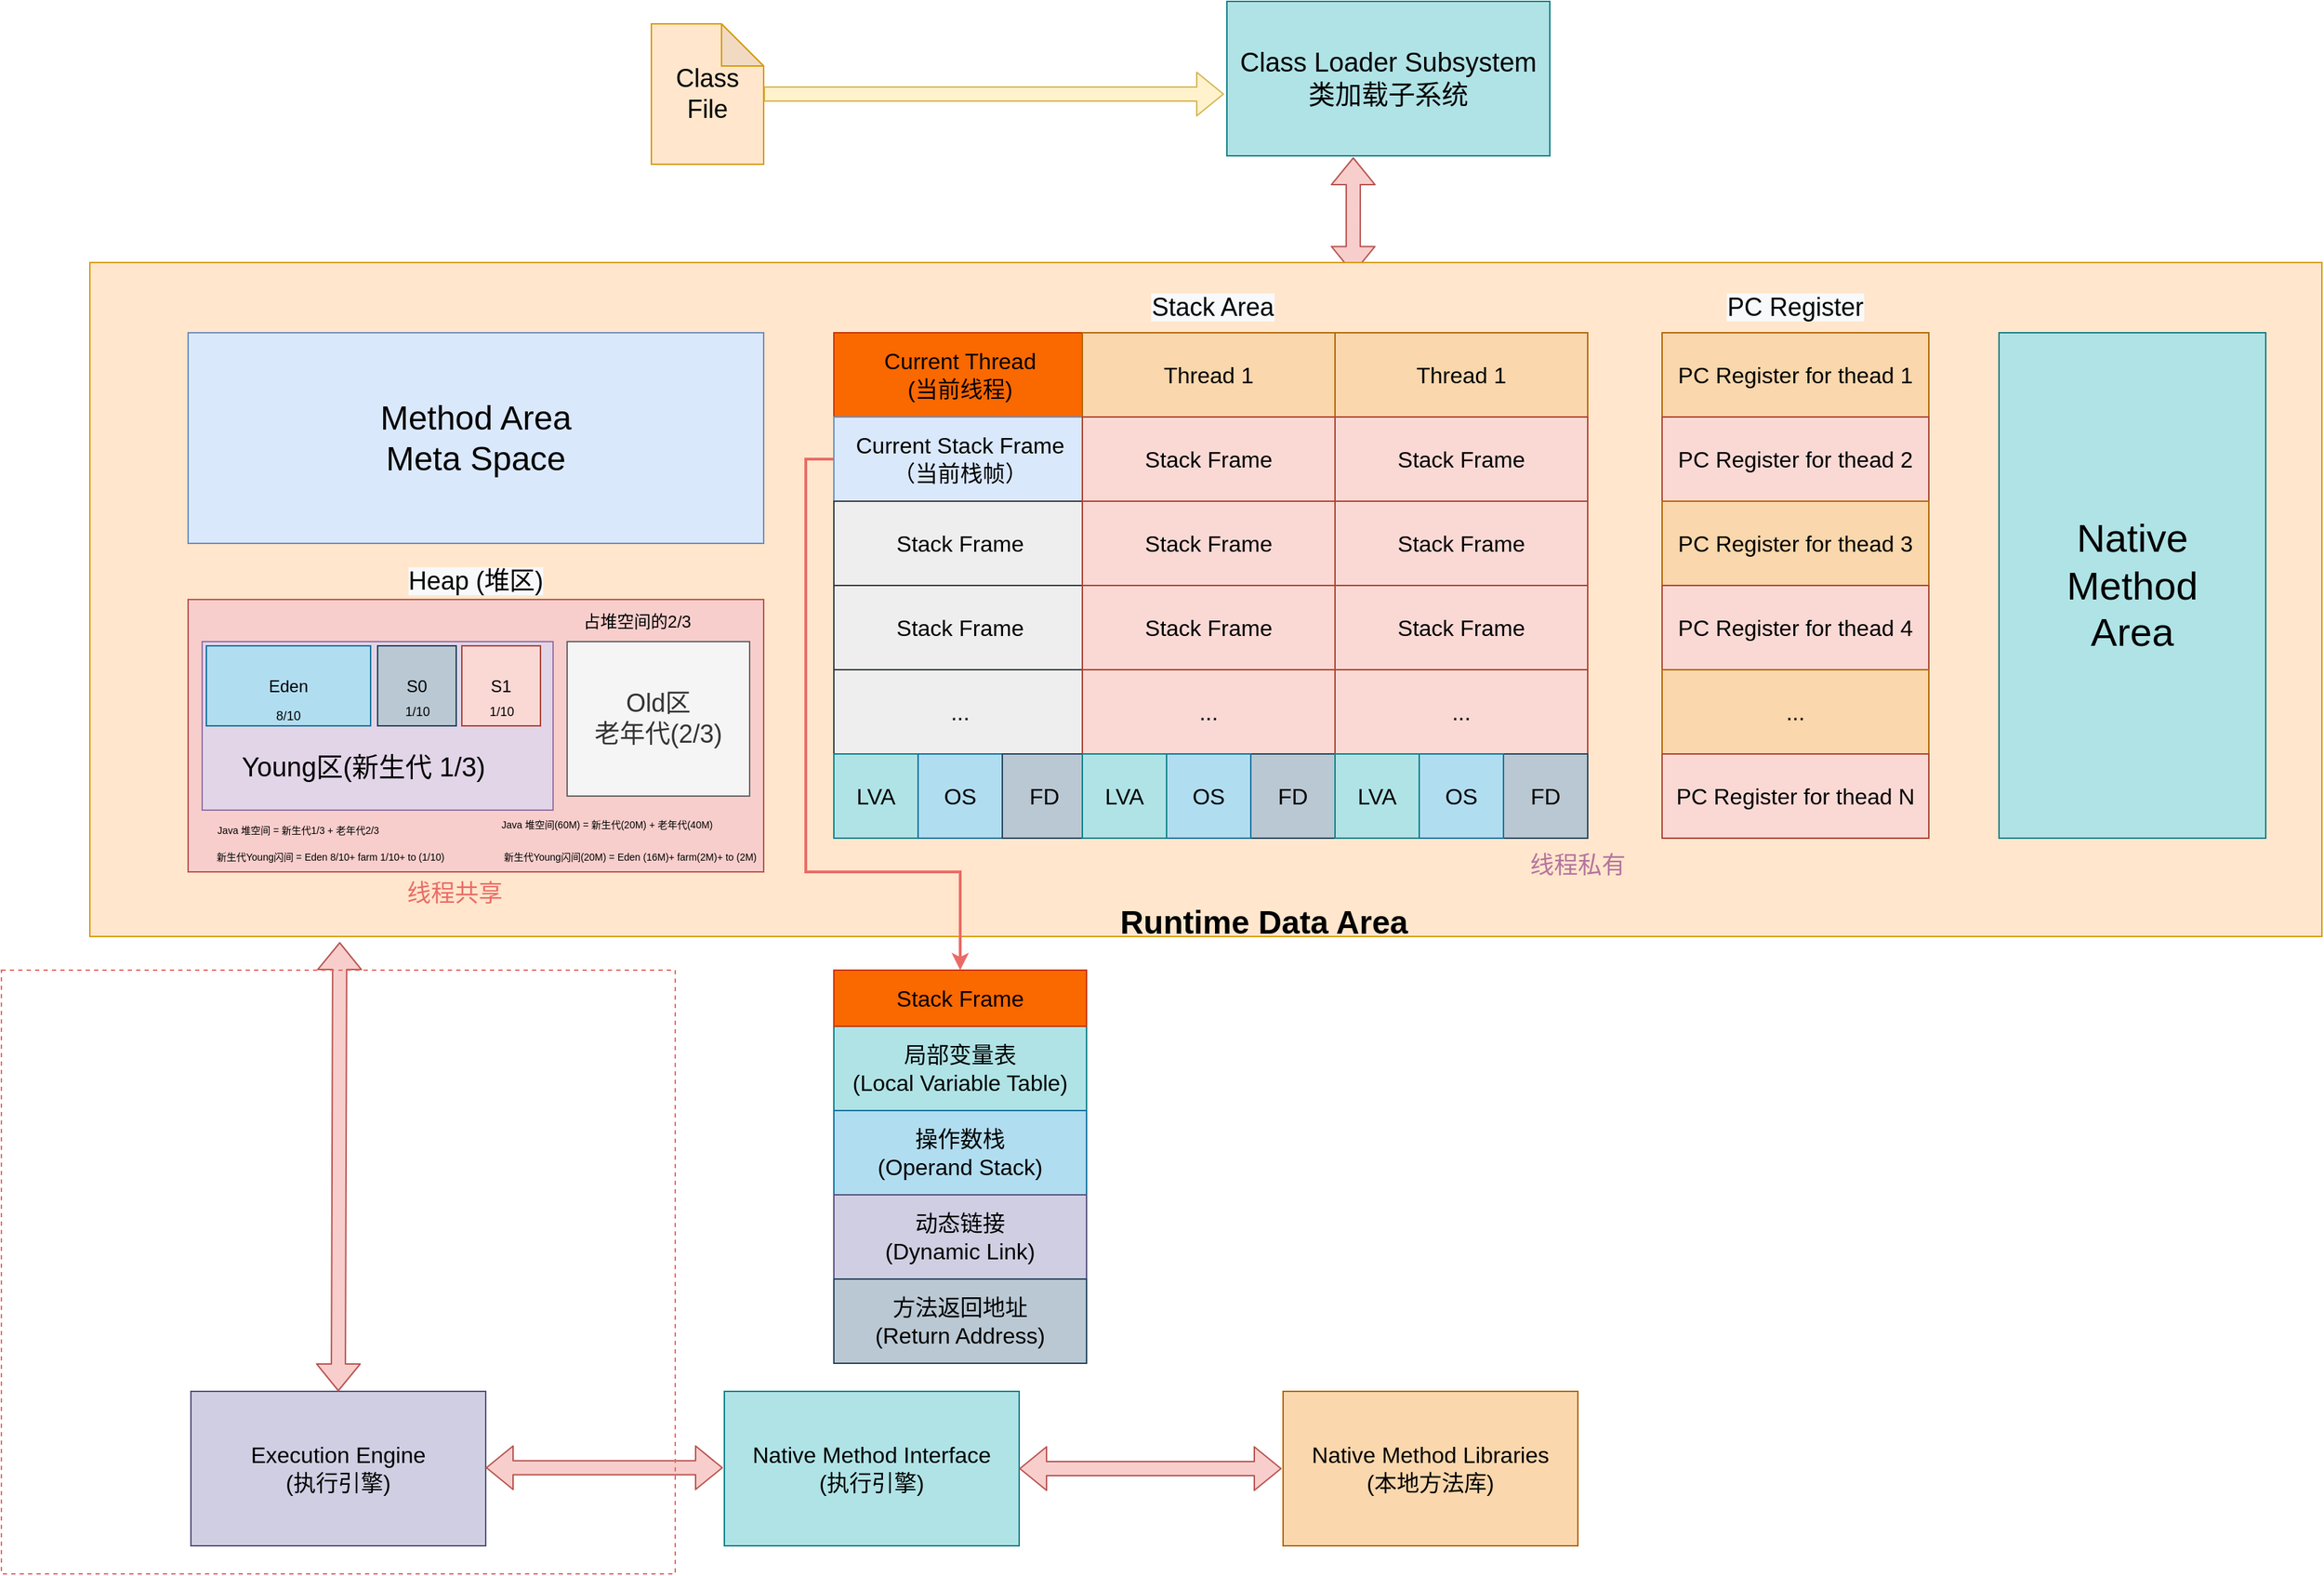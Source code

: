 <mxfile version="14.6.13" type="device"><diagram id="yJU6IhlZ-zc_2RCMP1IZ" name="Page-1"><mxGraphModel dx="841" dy="602" grid="1" gridSize="10" guides="1" tooltips="1" connect="1" arrows="1" fold="1" page="1" pageScale="1" pageWidth="1169" pageHeight="827" math="0" shadow="0"><root><mxCell id="0"/><mxCell id="1" parent="0"/><mxCell id="yia3kkfYFM1mkUQtwNjA-11" value="Class Loader Subsystem&lt;br style=&quot;font-size: 19px;&quot;&gt;类加载子系统" style="rounded=0;whiteSpace=wrap;html=1;fillColor=#b0e3e6;strokeColor=#0e8088;fontSize=19;" parent="1" vertex="1"><mxGeometry x="1150" y="50" width="230" height="110" as="geometry"/></mxCell><mxCell id="yia3kkfYFM1mkUQtwNjA-13" value="" style="shape=flexArrow;endArrow=classic;html=1;fontSize=16;fillColor=#fff2cc;strokeColor=#d6b656;" parent="1" edge="1"><mxGeometry width="50" height="50" relative="1" as="geometry"><mxPoint x="820" y="116" as="sourcePoint"/><mxPoint x="1148" y="116" as="targetPoint"/></mxGeometry></mxCell><mxCell id="yia3kkfYFM1mkUQtwNjA-15" value="Class File" style="shape=note;whiteSpace=wrap;html=1;backgroundOutline=1;darkOpacity=0.05;fontSize=18;fillColor=#ffe6cc;strokeColor=#d79b00;" parent="1" vertex="1"><mxGeometry x="740" y="66" width="80" height="100" as="geometry"/></mxCell><mxCell id="yia3kkfYFM1mkUQtwNjA-16" value="" style="shape=flexArrow;endArrow=classic;startArrow=classic;html=1;fontSize=18;exitX=0.566;exitY=-0.004;exitDx=0;exitDy=0;exitPerimeter=0;fillColor=#f8cecc;strokeColor=#b85450;" parent="1" edge="1"><mxGeometry width="100" height="100" relative="1" as="geometry"><mxPoint x="1239.94" y="244.08" as="sourcePoint"/><mxPoint x="1240" y="161" as="targetPoint"/></mxGeometry></mxCell><mxCell id="yia3kkfYFM1mkUQtwNjA-17" value="Execution Engine&lt;br&gt;(执行引擎)" style="rounded=0;whiteSpace=wrap;html=1;fontSize=16;fillColor=#d0cee2;strokeColor=#56517e;" parent="1" vertex="1"><mxGeometry x="412" y="1040" width="210" height="110" as="geometry"/></mxCell><mxCell id="yia3kkfYFM1mkUQtwNjA-18" value="Native Method Interface&lt;br&gt;(执行引擎)" style="rounded=0;whiteSpace=wrap;html=1;fontSize=16;fillColor=#b0e3e6;strokeColor=#0e8088;" parent="1" vertex="1"><mxGeometry x="792" y="1040" width="210" height="110" as="geometry"/></mxCell><mxCell id="yia3kkfYFM1mkUQtwNjA-19" value="Native Method Libraries&lt;br&gt;(本地方法库)" style="rounded=0;whiteSpace=wrap;html=1;fontSize=16;fillColor=#fad7ac;strokeColor=#b46504;" parent="1" vertex="1"><mxGeometry x="1190" y="1040" width="210" height="110" as="geometry"/></mxCell><mxCell id="yia3kkfYFM1mkUQtwNjA-26" value="" style="shape=flexArrow;endArrow=classic;startArrow=classic;html=1;fontSize=18;fillColor=#f8cecc;strokeColor=#b85450;exitX=0.5;exitY=0;exitDx=0;exitDy=0;" parent="1" source="yia3kkfYFM1mkUQtwNjA-17" edge="1"><mxGeometry width="100" height="100" relative="1" as="geometry"><mxPoint x="518" y="874" as="sourcePoint"/><mxPoint x="518" y="720" as="targetPoint"/></mxGeometry></mxCell><mxCell id="yia3kkfYFM1mkUQtwNjA-27" value="" style="shape=flexArrow;endArrow=classic;startArrow=classic;html=1;fontSize=18;fillColor=#f8cecc;strokeColor=#b85450;" parent="1" edge="1"><mxGeometry width="100" height="100" relative="1" as="geometry"><mxPoint x="622" y="1094.41" as="sourcePoint"/><mxPoint x="791" y="1094.41" as="targetPoint"/></mxGeometry></mxCell><mxCell id="yia3kkfYFM1mkUQtwNjA-29" value="" style="shape=flexArrow;endArrow=classic;startArrow=classic;html=1;fontSize=18;fillColor=#f8cecc;strokeColor=#b85450;exitX=1;exitY=0.5;exitDx=0;exitDy=0;" parent="1" source="yia3kkfYFM1mkUQtwNjA-18" edge="1"><mxGeometry width="100" height="100" relative="1" as="geometry"><mxPoint x="1002" y="1090" as="sourcePoint"/><mxPoint x="1189" y="1095" as="targetPoint"/></mxGeometry></mxCell><mxCell id="KqYRxYt7CmAs5whyDFh6-1" value="" style="rounded=0;whiteSpace=wrap;html=1;fillColor=#ffe6cc;strokeColor=#d79b00;" parent="1" vertex="1"><mxGeometry x="340" y="236" width="1590" height="480" as="geometry"/></mxCell><mxCell id="KqYRxYt7CmAs5whyDFh6-2" value="Runtime Data Area" style="text;html=1;strokeColor=none;fillColor=none;align=center;verticalAlign=middle;whiteSpace=wrap;rounded=0;strokeWidth=4;fontSize=23;fontStyle=1" parent="1" vertex="1"><mxGeometry x="1070" y="696" width="213" height="20" as="geometry"/></mxCell><mxCell id="KqYRxYt7CmAs5whyDFh6-3" value="Method Area&lt;br style=&quot;font-size: 24px;&quot;&gt;Meta Space" style="rounded=0;whiteSpace=wrap;html=1;fontSize=24;strokeWidth=1;fillColor=#dae8fc;strokeColor=#6c8ebf;" parent="1" vertex="1"><mxGeometry x="410" y="286" width="410" height="150" as="geometry"/></mxCell><mxCell id="KqYRxYt7CmAs5whyDFh6-4" value="" style="rounded=0;whiteSpace=wrap;html=1;fontSize=28;strokeWidth=1;fillColor=#f8cecc;strokeColor=#b85450;" parent="1" vertex="1"><mxGeometry x="410" y="476" width="410" height="194" as="geometry"/></mxCell><mxCell id="KqYRxYt7CmAs5whyDFh6-5" value="" style="rounded=0;whiteSpace=wrap;html=1;fontSize=18;strokeWidth=1;fillColor=#e1d5e7;strokeColor=#9673a6;" parent="1" vertex="1"><mxGeometry x="870" y="286" width="530" height="360" as="geometry"/></mxCell><mxCell id="KqYRxYt7CmAs5whyDFh6-8" value="&lt;span style=&quot;color: rgb(0 , 0 , 0) ; font-family: &amp;#34;helvetica&amp;#34; ; font-size: 18px ; font-style: normal ; font-weight: 400 ; letter-spacing: normal ; text-align: center ; text-indent: 0px ; text-transform: none ; word-spacing: 0px ; background-color: rgb(248 , 249 , 250) ; display: inline ; float: none&quot;&gt;Stack Area&lt;/span&gt;" style="text;html=1;fillColor=none;align=center;verticalAlign=middle;whiteSpace=wrap;rounded=0;fontSize=23;" parent="1" vertex="1"><mxGeometry x="930" y="256" width="420" height="20" as="geometry"/></mxCell><mxCell id="KqYRxYt7CmAs5whyDFh6-9" value="Native&lt;br style=&quot;font-size: 28px;&quot;&gt;Method&lt;br style=&quot;font-size: 28px;&quot;&gt;Area" style="rounded=0;whiteSpace=wrap;html=1;fontSize=28;strokeWidth=1;fillColor=#b0e3e6;strokeColor=#0e8088;" parent="1" vertex="1"><mxGeometry x="1700" y="286" width="190" height="360" as="geometry"/></mxCell><mxCell id="KqYRxYt7CmAs5whyDFh6-16" value="" style="rounded=0;whiteSpace=wrap;html=1;fontSize=16;strokeWidth=1;" parent="1" vertex="1"><mxGeometry x="870" y="286" width="180" height="360" as="geometry"/></mxCell><mxCell id="KqYRxYt7CmAs5whyDFh6-21" value="Current Thread&lt;br&gt;(当前线程)" style="rounded=0;whiteSpace=wrap;html=1;fontSize=16;strokeWidth=1;fillColor=#fa6800;strokeColor=#C73500;fontColor=#000000;" parent="1" vertex="1"><mxGeometry x="870" y="286" width="180" height="60" as="geometry"/></mxCell><mxCell id="S4M4__M31kTuGCC9oLRd-14" style="edgeStyle=orthogonalEdgeStyle;rounded=0;orthogonalLoop=1;jettySize=auto;html=1;exitX=0;exitY=0.5;exitDx=0;exitDy=0;fontSize=16;fontColor=#0000FF;strokeWidth=2;strokeColor=#EA6B66;" parent="1" source="KqYRxYt7CmAs5whyDFh6-22" target="S4M4__M31kTuGCC9oLRd-12" edge="1"><mxGeometry relative="1" as="geometry"><Array as="points"><mxPoint x="850" y="376"/><mxPoint x="850" y="670"/><mxPoint x="960" y="670"/></Array></mxGeometry></mxCell><mxCell id="KqYRxYt7CmAs5whyDFh6-22" value="Current Stack Frame&lt;br&gt;（当前栈帧）" style="rounded=0;whiteSpace=wrap;html=1;fontSize=16;strokeWidth=1;fillColor=#dae8fc;strokeColor=#6c8ebf;" parent="1" vertex="1"><mxGeometry x="870" y="346" width="180" height="60" as="geometry"/></mxCell><mxCell id="KqYRxYt7CmAs5whyDFh6-23" value="Stack Frame" style="rounded=0;whiteSpace=wrap;html=1;fontSize=16;strokeWidth=1;fillColor=#eeeeee;strokeColor=#36393d;" parent="1" vertex="1"><mxGeometry x="870" y="406" width="180" height="60" as="geometry"/></mxCell><mxCell id="KqYRxYt7CmAs5whyDFh6-24" value="Stack Frame" style="rounded=0;whiteSpace=wrap;html=1;fontSize=16;strokeWidth=1;fillColor=#eeeeee;strokeColor=#36393d;" parent="1" vertex="1"><mxGeometry x="870" y="466" width="180" height="60" as="geometry"/></mxCell><mxCell id="KqYRxYt7CmAs5whyDFh6-26" value="" style="rounded=0;whiteSpace=wrap;html=1;fontSize=16;strokeWidth=1;" parent="1" vertex="1"><mxGeometry x="870" y="586" width="180" height="60" as="geometry"/></mxCell><mxCell id="KqYRxYt7CmAs5whyDFh6-27" value="..." style="rounded=0;whiteSpace=wrap;html=1;fontSize=16;strokeWidth=1;fillColor=#eeeeee;strokeColor=#36393d;" parent="1" vertex="1"><mxGeometry x="870" y="526" width="180" height="60" as="geometry"/></mxCell><mxCell id="KqYRxYt7CmAs5whyDFh6-28" value="LVA" style="rounded=0;whiteSpace=wrap;html=1;fontSize=16;strokeWidth=1;fillColor=#b0e3e6;strokeColor=#0e8088;" parent="1" vertex="1"><mxGeometry x="870" y="586" width="60" height="60" as="geometry"/></mxCell><mxCell id="KqYRxYt7CmAs5whyDFh6-30" value="OS" style="rounded=0;whiteSpace=wrap;html=1;fontSize=16;strokeWidth=1;fillColor=#b1ddf0;strokeColor=#10739e;" parent="1" vertex="1"><mxGeometry x="930" y="586" width="60" height="60" as="geometry"/></mxCell><mxCell id="KqYRxYt7CmAs5whyDFh6-32" value="FD" style="rounded=0;whiteSpace=wrap;html=1;fontSize=16;strokeWidth=1;fillColor=#bac8d3;strokeColor=#23445d;" parent="1" vertex="1"><mxGeometry x="990" y="586" width="60" height="60" as="geometry"/></mxCell><mxCell id="KqYRxYt7CmAs5whyDFh6-33" value="Thread 1" style="rounded=0;whiteSpace=wrap;html=1;fontSize=16;strokeWidth=1;fillColor=#fad7ac;strokeColor=#b46504;" parent="1" vertex="1"><mxGeometry x="1047" y="286" width="180" height="60" as="geometry"/></mxCell><mxCell id="KqYRxYt7CmAs5whyDFh6-34" value="Stack Frame" style="rounded=0;whiteSpace=wrap;html=1;fontSize=16;strokeWidth=1;fillColor=#fad9d5;strokeColor=#ae4132;" parent="1" vertex="1"><mxGeometry x="1047" y="346" width="180" height="60" as="geometry"/></mxCell><mxCell id="KqYRxYt7CmAs5whyDFh6-35" value="Stack Frame" style="rounded=0;whiteSpace=wrap;html=1;fontSize=16;strokeWidth=1;fillColor=#fad9d5;strokeColor=#ae4132;" parent="1" vertex="1"><mxGeometry x="1047" y="406" width="180" height="60" as="geometry"/></mxCell><mxCell id="KqYRxYt7CmAs5whyDFh6-36" value="Stack Frame" style="rounded=0;whiteSpace=wrap;html=1;fontSize=16;strokeWidth=1;fillColor=#fad9d5;strokeColor=#ae4132;" parent="1" vertex="1"><mxGeometry x="1047" y="466" width="180" height="60" as="geometry"/></mxCell><mxCell id="KqYRxYt7CmAs5whyDFh6-37" value="..." style="rounded=0;whiteSpace=wrap;html=1;fontSize=16;strokeWidth=1;fillColor=#fad9d5;strokeColor=#ae4132;" parent="1" vertex="1"><mxGeometry x="1047" y="526" width="180" height="60" as="geometry"/></mxCell><mxCell id="KqYRxYt7CmAs5whyDFh6-38" value="FD" style="rounded=0;whiteSpace=wrap;html=1;fontSize=16;strokeWidth=1;fillColor=#bac8d3;strokeColor=#23445d;" parent="1" vertex="1"><mxGeometry x="1167" y="586" width="60" height="60" as="geometry"/></mxCell><mxCell id="KqYRxYt7CmAs5whyDFh6-39" value="OS" style="rounded=0;whiteSpace=wrap;html=1;fontSize=16;strokeWidth=1;fillColor=#b1ddf0;strokeColor=#10739e;" parent="1" vertex="1"><mxGeometry x="1107" y="586" width="60" height="60" as="geometry"/></mxCell><mxCell id="KqYRxYt7CmAs5whyDFh6-40" value="LVA" style="rounded=0;whiteSpace=wrap;html=1;fontSize=16;strokeWidth=1;fillColor=#b0e3e6;strokeColor=#0e8088;" parent="1" vertex="1"><mxGeometry x="1047" y="586" width="60" height="60" as="geometry"/></mxCell><mxCell id="KqYRxYt7CmAs5whyDFh6-41" value="Thread 1" style="rounded=0;whiteSpace=wrap;html=1;fontSize=16;strokeWidth=1;fillColor=#fad7ac;strokeColor=#b46504;" parent="1" vertex="1"><mxGeometry x="1227" y="286" width="180" height="60" as="geometry"/></mxCell><mxCell id="KqYRxYt7CmAs5whyDFh6-42" value="Stack Frame" style="rounded=0;whiteSpace=wrap;html=1;fontSize=16;strokeWidth=1;fillColor=#fad9d5;strokeColor=#ae4132;" parent="1" vertex="1"><mxGeometry x="1227" y="346" width="180" height="60" as="geometry"/></mxCell><mxCell id="KqYRxYt7CmAs5whyDFh6-43" value="Stack Frame" style="rounded=0;whiteSpace=wrap;html=1;fontSize=16;strokeWidth=1;fillColor=#fad9d5;strokeColor=#ae4132;" parent="1" vertex="1"><mxGeometry x="1227" y="406" width="180" height="60" as="geometry"/></mxCell><mxCell id="KqYRxYt7CmAs5whyDFh6-44" value="Stack Frame" style="rounded=0;whiteSpace=wrap;html=1;fontSize=16;strokeWidth=1;fillColor=#fad9d5;strokeColor=#ae4132;" parent="1" vertex="1"><mxGeometry x="1227" y="466" width="180" height="60" as="geometry"/></mxCell><mxCell id="KqYRxYt7CmAs5whyDFh6-45" value="..." style="rounded=0;whiteSpace=wrap;html=1;fontSize=16;strokeWidth=1;fillColor=#fad9d5;strokeColor=#ae4132;" parent="1" vertex="1"><mxGeometry x="1227" y="526" width="180" height="60" as="geometry"/></mxCell><mxCell id="KqYRxYt7CmAs5whyDFh6-46" value="FD" style="rounded=0;whiteSpace=wrap;html=1;fontSize=16;strokeWidth=1;fillColor=#bac8d3;strokeColor=#23445d;" parent="1" vertex="1"><mxGeometry x="1347" y="586" width="60" height="60" as="geometry"/></mxCell><mxCell id="KqYRxYt7CmAs5whyDFh6-47" value="OS" style="rounded=0;whiteSpace=wrap;html=1;fontSize=16;strokeWidth=1;fillColor=#b1ddf0;strokeColor=#10739e;" parent="1" vertex="1"><mxGeometry x="1287" y="586" width="60" height="60" as="geometry"/></mxCell><mxCell id="KqYRxYt7CmAs5whyDFh6-48" value="LVA" style="rounded=0;whiteSpace=wrap;html=1;fontSize=16;strokeWidth=1;fillColor=#b0e3e6;strokeColor=#0e8088;" parent="1" vertex="1"><mxGeometry x="1227" y="586" width="60" height="60" as="geometry"/></mxCell><mxCell id="KqYRxYt7CmAs5whyDFh6-50" value="" style="group" parent="1" vertex="1" connectable="0"><mxGeometry x="1460" y="256" width="190" height="390" as="geometry"/></mxCell><mxCell id="KqYRxYt7CmAs5whyDFh6-7" value="&lt;meta charset=&quot;utf-8&quot;&gt;&lt;span style=&quot;color: rgb(0, 0, 0); font-family: helvetica; font-size: 18px; font-style: normal; font-weight: 400; letter-spacing: normal; text-align: center; text-indent: 0px; text-transform: none; word-spacing: 0px; background-color: rgb(248, 249, 250); display: inline; float: none;&quot;&gt;PC Register&lt;/span&gt;" style="text;html=1;strokeColor=none;fillColor=none;align=center;verticalAlign=middle;whiteSpace=wrap;rounded=0;fontSize=23;" parent="KqYRxYt7CmAs5whyDFh6-50" vertex="1"><mxGeometry width="190" height="20" as="geometry"/></mxCell><mxCell id="KqYRxYt7CmAs5whyDFh6-49" value="" style="group" parent="KqYRxYt7CmAs5whyDFh6-50" vertex="1" connectable="0"><mxGeometry y="30" width="190" height="360" as="geometry"/></mxCell><mxCell id="KqYRxYt7CmAs5whyDFh6-10" value="PC Register for thead 1" style="rounded=0;whiteSpace=wrap;html=1;fontSize=16;strokeWidth=1;fillColor=#fad7ac;strokeColor=#b46504;" parent="KqYRxYt7CmAs5whyDFh6-49" vertex="1"><mxGeometry width="190" height="60" as="geometry"/></mxCell><mxCell id="KqYRxYt7CmAs5whyDFh6-11" value="PC Register for thead 2" style="rounded=0;whiteSpace=wrap;html=1;fontSize=16;strokeWidth=1;fillColor=#fad9d5;strokeColor=#ae4132;" parent="KqYRxYt7CmAs5whyDFh6-49" vertex="1"><mxGeometry y="60" width="190" height="60" as="geometry"/></mxCell><mxCell id="KqYRxYt7CmAs5whyDFh6-12" value="PC Register for thead 3" style="rounded=0;whiteSpace=wrap;html=1;fontSize=16;strokeWidth=1;fillColor=#fad7ac;strokeColor=#b46504;" parent="KqYRxYt7CmAs5whyDFh6-49" vertex="1"><mxGeometry y="120" width="190" height="60" as="geometry"/></mxCell><mxCell id="KqYRxYt7CmAs5whyDFh6-13" value="PC Register for thead 4" style="rounded=0;whiteSpace=wrap;html=1;fontSize=16;strokeWidth=1;fillColor=#fad9d5;strokeColor=#ae4132;" parent="KqYRxYt7CmAs5whyDFh6-49" vertex="1"><mxGeometry y="180" width="190" height="60" as="geometry"/></mxCell><mxCell id="KqYRxYt7CmAs5whyDFh6-14" value="..." style="rounded=0;whiteSpace=wrap;html=1;fontSize=16;strokeWidth=1;fillColor=#fad7ac;strokeColor=#b46504;" parent="KqYRxYt7CmAs5whyDFh6-49" vertex="1"><mxGeometry y="240" width="190" height="60" as="geometry"/></mxCell><mxCell id="KqYRxYt7CmAs5whyDFh6-15" value="PC Register for thead N" style="rounded=0;whiteSpace=wrap;html=1;fontSize=16;strokeWidth=1;fillColor=#fad9d5;strokeColor=#ae4132;" parent="KqYRxYt7CmAs5whyDFh6-49" vertex="1"><mxGeometry y="300" width="190" height="60" as="geometry"/></mxCell><mxCell id="yia3kkfYFM1mkUQtwNjA-1" value="&lt;span style=&quot;color: rgb(0 , 0 , 0) ; font-family: &amp;#34;helvetica&amp;#34; ; font-size: 18px ; font-style: normal ; font-weight: 400 ; letter-spacing: normal ; text-align: center ; text-indent: 0px ; text-transform: none ; word-spacing: 0px ; background-color: rgb(248 , 249 , 250) ; display: inline ; float: none&quot;&gt;Heap (堆区)&lt;/span&gt;" style="text;html=1;fillColor=none;align=center;verticalAlign=middle;whiteSpace=wrap;rounded=0;fontSize=23;" parent="1" vertex="1"><mxGeometry x="410" y="451" width="410" height="20" as="geometry"/></mxCell><mxCell id="yia3kkfYFM1mkUQtwNjA-2" value="" style="rounded=0;whiteSpace=wrap;html=1;fillColor=#e1d5e7;strokeColor=#9673a6;" parent="1" vertex="1"><mxGeometry x="420" y="506" width="250" height="120" as="geometry"/></mxCell><mxCell id="yia3kkfYFM1mkUQtwNjA-3" value="Old区&lt;br style=&quot;font-size: 18px&quot;&gt;老年代(2/3)" style="rounded=0;whiteSpace=wrap;html=1;fontSize=18;fillColor=#f5f5f5;strokeColor=#666666;fontColor=#333333;" parent="1" vertex="1"><mxGeometry x="680" y="506" width="130" height="110" as="geometry"/></mxCell><mxCell id="yia3kkfYFM1mkUQtwNjA-4" value="Eden" style="rounded=0;whiteSpace=wrap;html=1;fillColor=#b1ddf0;strokeColor=#10739e;" parent="1" vertex="1"><mxGeometry x="423" y="509" width="117" height="57" as="geometry"/></mxCell><mxCell id="yia3kkfYFM1mkUQtwNjA-5" value="S1" style="rounded=0;whiteSpace=wrap;html=1;fillColor=#fad9d5;strokeColor=#ae4132;" parent="1" vertex="1"><mxGeometry x="605" y="509" width="56" height="57" as="geometry"/></mxCell><mxCell id="yia3kkfYFM1mkUQtwNjA-7" value="S0" style="rounded=0;whiteSpace=wrap;html=1;fillColor=#bac8d3;strokeColor=#23445d;" parent="1" vertex="1"><mxGeometry x="545" y="509" width="56" height="57" as="geometry"/></mxCell><mxCell id="yia3kkfYFM1mkUQtwNjA-9" value="Young区(新生代 1/3)" style="text;html=1;strokeColor=none;fillColor=none;align=center;verticalAlign=middle;whiteSpace=wrap;rounded=0;fontSize=19;" parent="1" vertex="1"><mxGeometry x="440" y="586" width="190" height="20" as="geometry"/></mxCell><mxCell id="yia3kkfYFM1mkUQtwNjA-31" value="线程私有" style="text;html=1;strokeColor=none;fillColor=none;align=center;verticalAlign=middle;whiteSpace=wrap;rounded=0;dashed=1;fontSize=17;fontColor=#B5739D;" parent="1" vertex="1"><mxGeometry x="1360" y="656" width="80" height="20" as="geometry"/></mxCell><mxCell id="yia3kkfYFM1mkUQtwNjA-32" value="" style="rounded=0;whiteSpace=wrap;html=1;dashed=1;fontSize=17;fontColor=#B5739D;fillColor=none;strokeColor=#EA6B66;" parent="1" vertex="1"><mxGeometry x="277" y="740" width="480" height="430" as="geometry"/></mxCell><mxCell id="yia3kkfYFM1mkUQtwNjA-33" value="线程共享" style="text;html=1;strokeColor=none;fillColor=none;align=center;verticalAlign=middle;whiteSpace=wrap;rounded=0;dashed=1;fontSize=17;fontColor=#EA6B66;" parent="1" vertex="1"><mxGeometry x="560" y="676" width="80" height="20" as="geometry"/></mxCell><mxCell id="S4M4__M31kTuGCC9oLRd-13" value="" style="group;fillColor=#dae8fc;strokeColor=#6c8ebf;" parent="1" vertex="1" connectable="0"><mxGeometry x="870" y="740" width="180" height="280" as="geometry"/></mxCell><mxCell id="S4M4__M31kTuGCC9oLRd-7" value="局部变量表&lt;br&gt;(Local Variable Table)" style="rounded=0;whiteSpace=wrap;html=1;fontSize=16;strokeWidth=1;fillColor=#b0e3e6;strokeColor=#0e8088;" parent="S4M4__M31kTuGCC9oLRd-13" vertex="1"><mxGeometry y="40" width="180" height="60" as="geometry"/></mxCell><mxCell id="S4M4__M31kTuGCC9oLRd-8" value="操作数栈&lt;br&gt;(Operand Stack)" style="rounded=0;whiteSpace=wrap;html=1;fontSize=16;strokeWidth=1;fillColor=#b1ddf0;strokeColor=#10739e;" parent="S4M4__M31kTuGCC9oLRd-13" vertex="1"><mxGeometry y="100" width="180" height="60" as="geometry"/></mxCell><mxCell id="S4M4__M31kTuGCC9oLRd-9" value="动态链接&lt;br&gt;(Dynamic Link)" style="rounded=0;whiteSpace=wrap;html=1;fontSize=16;strokeWidth=1;fillColor=#d0cee2;strokeColor=#56517e;" parent="S4M4__M31kTuGCC9oLRd-13" vertex="1"><mxGeometry y="160" width="180" height="60" as="geometry"/></mxCell><mxCell id="S4M4__M31kTuGCC9oLRd-10" value="方法返回地址&lt;br&gt;(Return Address)" style="rounded=0;whiteSpace=wrap;html=1;fontSize=16;strokeWidth=1;fillColor=#bac8d3;strokeColor=#23445d;" parent="S4M4__M31kTuGCC9oLRd-13" vertex="1"><mxGeometry y="220" width="180" height="60" as="geometry"/></mxCell><mxCell id="S4M4__M31kTuGCC9oLRd-12" value="Stack Frame" style="rounded=0;whiteSpace=wrap;html=1;fontSize=16;strokeWidth=1;fillColor=#fa6800;strokeColor=#C73500;fontColor=#000000;" parent="S4M4__M31kTuGCC9oLRd-13" vertex="1"><mxGeometry width="180" height="40" as="geometry"/></mxCell><mxCell id="LRbu-VSZ1XXUYZBZ1cvd-3" value="8/10" style="text;html=1;strokeColor=none;fillColor=none;align=center;verticalAlign=middle;whiteSpace=wrap;rounded=0;fontSize=9;" vertex="1" parent="1"><mxGeometry x="428" y="552" width="107" height="14" as="geometry"/></mxCell><mxCell id="LRbu-VSZ1XXUYZBZ1cvd-4" value="1/10" style="text;html=1;strokeColor=none;fillColor=none;align=center;verticalAlign=middle;whiteSpace=wrap;rounded=0;fontSize=9;" vertex="1" parent="1"><mxGeometry x="519.5" y="549" width="107" height="14" as="geometry"/></mxCell><mxCell id="LRbu-VSZ1XXUYZBZ1cvd-5" value="1/10" style="text;html=1;strokeColor=none;fillColor=none;align=center;verticalAlign=middle;whiteSpace=wrap;rounded=0;fontSize=9;" vertex="1" parent="1"><mxGeometry x="579.5" y="549" width="107" height="14" as="geometry"/></mxCell><mxCell id="LRbu-VSZ1XXUYZBZ1cvd-6" value="占堆空间的2/3" style="text;html=1;strokeColor=none;fillColor=none;align=center;verticalAlign=middle;whiteSpace=wrap;rounded=0;fontSize=12;" vertex="1" parent="1"><mxGeometry x="680" y="483" width="100" height="17" as="geometry"/></mxCell><mxCell id="LRbu-VSZ1XXUYZBZ1cvd-7" value="Java 堆空间 = 新生代1/3 + 老年代2/3" style="text;html=1;strokeColor=none;fillColor=none;align=center;verticalAlign=middle;whiteSpace=wrap;rounded=0;fontSize=7;" vertex="1" parent="1"><mxGeometry x="410" y="632" width="157" height="18" as="geometry"/></mxCell><mxCell id="LRbu-VSZ1XXUYZBZ1cvd-8" value="新生代Young闪间 = Eden 8/10+ farm 1/10+ to (1/10)" style="text;html=1;strokeColor=none;fillColor=none;align=center;verticalAlign=middle;whiteSpace=wrap;rounded=0;fontSize=7;" vertex="1" parent="1"><mxGeometry x="423" y="650" width="177" height="20" as="geometry"/></mxCell><mxCell id="LRbu-VSZ1XXUYZBZ1cvd-9" value="Java 堆空间(60M) = 新生代(20M) + 老年代(40M)" style="text;html=1;strokeColor=none;fillColor=none;align=center;verticalAlign=middle;whiteSpace=wrap;rounded=0;fontSize=7;" vertex="1" parent="1"><mxGeometry x="630" y="628" width="157" height="18" as="geometry"/></mxCell><mxCell id="LRbu-VSZ1XXUYZBZ1cvd-10" value="新生代Young闪间(20M) = Eden (16M)+ farm(2M)+ to (2M)" style="text;html=1;strokeColor=none;fillColor=none;align=center;verticalAlign=middle;whiteSpace=wrap;rounded=0;fontSize=7;" vertex="1" parent="1"><mxGeometry x="630" y="650" width="190" height="20" as="geometry"/></mxCell></root></mxGraphModel></diagram></mxfile>